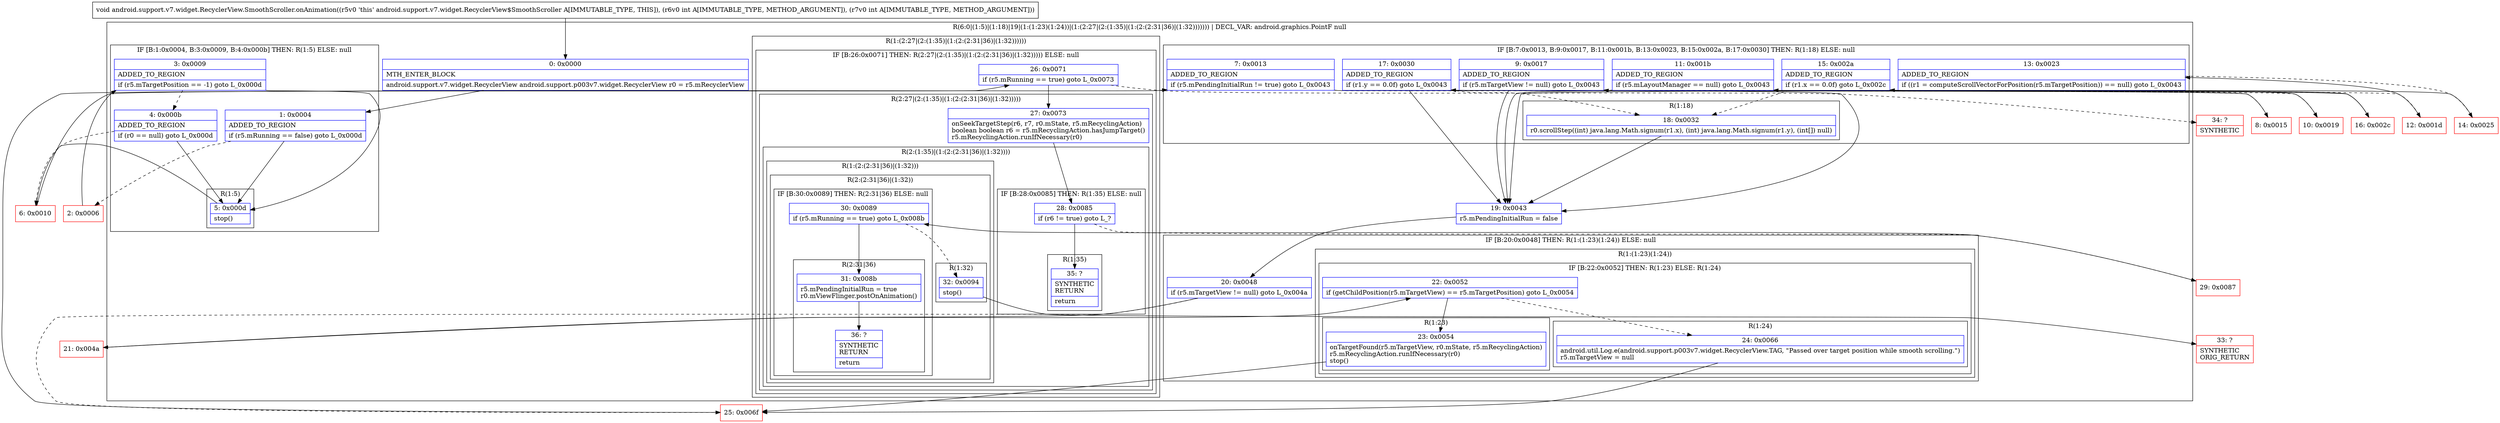 digraph "CFG forandroid.support.v7.widget.RecyclerView.SmoothScroller.onAnimation(II)V" {
subgraph cluster_Region_1082064531 {
label = "R(6:0|(1:5)|(1:18)|19|(1:(1:23)(1:24))|(1:(2:27|(2:(1:35)|(1:(2:(2:31|36)|(1:32))))))) | DECL_VAR: android.graphics.PointF null\l";
node [shape=record,color=blue];
Node_0 [shape=record,label="{0\:\ 0x0000|MTH_ENTER_BLOCK\l|android.support.v7.widget.RecyclerView android.support.p003v7.widget.RecyclerView r0 = r5.mRecyclerView\l}"];
subgraph cluster_IfRegion_522208449 {
label = "IF [B:1:0x0004, B:3:0x0009, B:4:0x000b] THEN: R(1:5) ELSE: null";
node [shape=record,color=blue];
Node_1 [shape=record,label="{1\:\ 0x0004|ADDED_TO_REGION\l|if (r5.mRunning == false) goto L_0x000d\l}"];
Node_3 [shape=record,label="{3\:\ 0x0009|ADDED_TO_REGION\l|if (r5.mTargetPosition == \-1) goto L_0x000d\l}"];
Node_4 [shape=record,label="{4\:\ 0x000b|ADDED_TO_REGION\l|if (r0 == null) goto L_0x000d\l}"];
subgraph cluster_Region_909565767 {
label = "R(1:5)";
node [shape=record,color=blue];
Node_5 [shape=record,label="{5\:\ 0x000d|stop()\l}"];
}
}
subgraph cluster_IfRegion_1140630859 {
label = "IF [B:7:0x0013, B:9:0x0017, B:11:0x001b, B:13:0x0023, B:15:0x002a, B:17:0x0030] THEN: R(1:18) ELSE: null";
node [shape=record,color=blue];
Node_7 [shape=record,label="{7\:\ 0x0013|ADDED_TO_REGION\l|if (r5.mPendingInitialRun != true) goto L_0x0043\l}"];
Node_9 [shape=record,label="{9\:\ 0x0017|ADDED_TO_REGION\l|if (r5.mTargetView != null) goto L_0x0043\l}"];
Node_11 [shape=record,label="{11\:\ 0x001b|ADDED_TO_REGION\l|if (r5.mLayoutManager == null) goto L_0x0043\l}"];
Node_13 [shape=record,label="{13\:\ 0x0023|ADDED_TO_REGION\l|if ((r1 = computeScrollVectorForPosition(r5.mTargetPosition)) == null) goto L_0x0043\l}"];
Node_15 [shape=record,label="{15\:\ 0x002a|ADDED_TO_REGION\l|if (r1.x == 0.0f) goto L_0x002c\l}"];
Node_17 [shape=record,label="{17\:\ 0x0030|ADDED_TO_REGION\l|if (r1.y == 0.0f) goto L_0x0043\l}"];
subgraph cluster_Region_450723239 {
label = "R(1:18)";
node [shape=record,color=blue];
Node_18 [shape=record,label="{18\:\ 0x0032|r0.scrollStep((int) java.lang.Math.signum(r1.x), (int) java.lang.Math.signum(r1.y), (int[]) null)\l}"];
}
}
Node_19 [shape=record,label="{19\:\ 0x0043|r5.mPendingInitialRun = false\l}"];
subgraph cluster_IfRegion_2018958006 {
label = "IF [B:20:0x0048] THEN: R(1:(1:23)(1:24)) ELSE: null";
node [shape=record,color=blue];
Node_20 [shape=record,label="{20\:\ 0x0048|if (r5.mTargetView != null) goto L_0x004a\l}"];
subgraph cluster_Region_1969397643 {
label = "R(1:(1:23)(1:24))";
node [shape=record,color=blue];
subgraph cluster_IfRegion_1965992583 {
label = "IF [B:22:0x0052] THEN: R(1:23) ELSE: R(1:24)";
node [shape=record,color=blue];
Node_22 [shape=record,label="{22\:\ 0x0052|if (getChildPosition(r5.mTargetView) == r5.mTargetPosition) goto L_0x0054\l}"];
subgraph cluster_Region_233863972 {
label = "R(1:23)";
node [shape=record,color=blue];
Node_23 [shape=record,label="{23\:\ 0x0054|onTargetFound(r5.mTargetView, r0.mState, r5.mRecyclingAction)\lr5.mRecyclingAction.runIfNecessary(r0)\lstop()\l}"];
}
subgraph cluster_Region_1398706068 {
label = "R(1:24)";
node [shape=record,color=blue];
Node_24 [shape=record,label="{24\:\ 0x0066|android.util.Log.e(android.support.p003v7.widget.RecyclerView.TAG, \"Passed over target position while smooth scrolling.\")\lr5.mTargetView = null\l}"];
}
}
}
}
subgraph cluster_Region_496204835 {
label = "R(1:(2:27|(2:(1:35)|(1:(2:(2:31|36)|(1:32))))))";
node [shape=record,color=blue];
subgraph cluster_IfRegion_2095855325 {
label = "IF [B:26:0x0071] THEN: R(2:27|(2:(1:35)|(1:(2:(2:31|36)|(1:32))))) ELSE: null";
node [shape=record,color=blue];
Node_26 [shape=record,label="{26\:\ 0x0071|if (r5.mRunning == true) goto L_0x0073\l}"];
subgraph cluster_Region_978159215 {
label = "R(2:27|(2:(1:35)|(1:(2:(2:31|36)|(1:32)))))";
node [shape=record,color=blue];
Node_27 [shape=record,label="{27\:\ 0x0073|onSeekTargetStep(r6, r7, r0.mState, r5.mRecyclingAction)\lboolean boolean r6 = r5.mRecyclingAction.hasJumpTarget()\lr5.mRecyclingAction.runIfNecessary(r0)\l}"];
subgraph cluster_Region_2090258773 {
label = "R(2:(1:35)|(1:(2:(2:31|36)|(1:32))))";
node [shape=record,color=blue];
subgraph cluster_IfRegion_1444395683 {
label = "IF [B:28:0x0085] THEN: R(1:35) ELSE: null";
node [shape=record,color=blue];
Node_28 [shape=record,label="{28\:\ 0x0085|if (r6 != true) goto L_?\l}"];
subgraph cluster_Region_1536414588 {
label = "R(1:35)";
node [shape=record,color=blue];
Node_35 [shape=record,label="{35\:\ ?|SYNTHETIC\lRETURN\l|return\l}"];
}
}
subgraph cluster_Region_1575472713 {
label = "R(1:(2:(2:31|36)|(1:32)))";
node [shape=record,color=blue];
subgraph cluster_Region_1084244470 {
label = "R(2:(2:31|36)|(1:32))";
node [shape=record,color=blue];
subgraph cluster_IfRegion_175516878 {
label = "IF [B:30:0x0089] THEN: R(2:31|36) ELSE: null";
node [shape=record,color=blue];
Node_30 [shape=record,label="{30\:\ 0x0089|if (r5.mRunning == true) goto L_0x008b\l}"];
subgraph cluster_Region_660003755 {
label = "R(2:31|36)";
node [shape=record,color=blue];
Node_31 [shape=record,label="{31\:\ 0x008b|r5.mPendingInitialRun = true\lr0.mViewFlinger.postOnAnimation()\l}"];
Node_36 [shape=record,label="{36\:\ ?|SYNTHETIC\lRETURN\l|return\l}"];
}
}
subgraph cluster_Region_1337657039 {
label = "R(1:32)";
node [shape=record,color=blue];
Node_32 [shape=record,label="{32\:\ 0x0094|stop()\l}"];
}
}
}
}
}
}
}
}
Node_2 [shape=record,color=red,label="{2\:\ 0x0006}"];
Node_6 [shape=record,color=red,label="{6\:\ 0x0010}"];
Node_8 [shape=record,color=red,label="{8\:\ 0x0015}"];
Node_10 [shape=record,color=red,label="{10\:\ 0x0019}"];
Node_12 [shape=record,color=red,label="{12\:\ 0x001d}"];
Node_14 [shape=record,color=red,label="{14\:\ 0x0025}"];
Node_16 [shape=record,color=red,label="{16\:\ 0x002c}"];
Node_21 [shape=record,color=red,label="{21\:\ 0x004a}"];
Node_25 [shape=record,color=red,label="{25\:\ 0x006f}"];
Node_29 [shape=record,color=red,label="{29\:\ 0x0087}"];
Node_33 [shape=record,color=red,label="{33\:\ ?|SYNTHETIC\lORIG_RETURN\l}"];
Node_34 [shape=record,color=red,label="{34\:\ ?|SYNTHETIC\l}"];
MethodNode[shape=record,label="{void android.support.v7.widget.RecyclerView.SmoothScroller.onAnimation((r5v0 'this' android.support.v7.widget.RecyclerView$SmoothScroller A[IMMUTABLE_TYPE, THIS]), (r6v0 int A[IMMUTABLE_TYPE, METHOD_ARGUMENT]), (r7v0 int A[IMMUTABLE_TYPE, METHOD_ARGUMENT])) }"];
MethodNode -> Node_0;
Node_0 -> Node_1;
Node_1 -> Node_2[style=dashed];
Node_1 -> Node_5;
Node_3 -> Node_4[style=dashed];
Node_3 -> Node_5;
Node_4 -> Node_5;
Node_4 -> Node_6[style=dashed];
Node_5 -> Node_6;
Node_7 -> Node_8[style=dashed];
Node_7 -> Node_19;
Node_9 -> Node_10[style=dashed];
Node_9 -> Node_19;
Node_11 -> Node_12[style=dashed];
Node_11 -> Node_19;
Node_13 -> Node_14[style=dashed];
Node_13 -> Node_19;
Node_15 -> Node_16;
Node_15 -> Node_18[style=dashed];
Node_17 -> Node_18[style=dashed];
Node_17 -> Node_19;
Node_18 -> Node_19;
Node_19 -> Node_20;
Node_20 -> Node_21;
Node_20 -> Node_25[style=dashed];
Node_22 -> Node_23;
Node_22 -> Node_24[style=dashed];
Node_23 -> Node_25;
Node_24 -> Node_25;
Node_26 -> Node_27;
Node_26 -> Node_34[style=dashed];
Node_27 -> Node_28;
Node_28 -> Node_29[style=dashed];
Node_28 -> Node_35;
Node_30 -> Node_31;
Node_30 -> Node_32[style=dashed];
Node_31 -> Node_36;
Node_32 -> Node_33;
Node_2 -> Node_3;
Node_6 -> Node_7;
Node_8 -> Node_9;
Node_10 -> Node_11;
Node_12 -> Node_13;
Node_14 -> Node_15;
Node_16 -> Node_17;
Node_21 -> Node_22;
Node_25 -> Node_26;
Node_29 -> Node_30;
}

